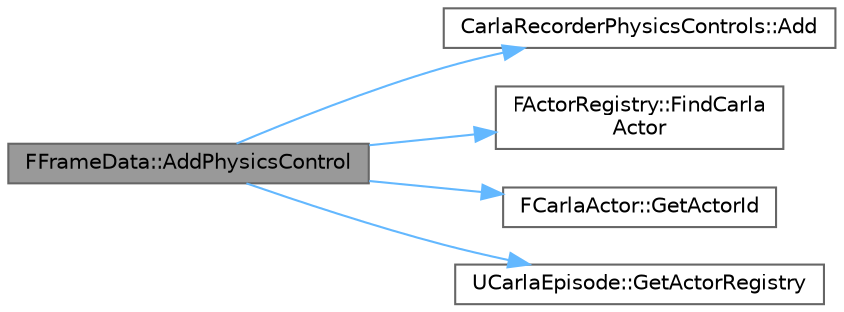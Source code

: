 digraph "FFrameData::AddPhysicsControl"
{
 // INTERACTIVE_SVG=YES
 // LATEX_PDF_SIZE
  bgcolor="transparent";
  edge [fontname=Helvetica,fontsize=10,labelfontname=Helvetica,labelfontsize=10];
  node [fontname=Helvetica,fontsize=10,shape=box,height=0.2,width=0.4];
  rankdir="LR";
  Node1 [id="Node000001",label="FFrameData::AddPhysicsControl",height=0.2,width=0.4,color="gray40", fillcolor="grey60", style="filled", fontcolor="black",tooltip=" "];
  Node1 -> Node2 [id="edge1_Node000001_Node000002",color="steelblue1",style="solid",tooltip=" "];
  Node2 [id="Node000002",label="CarlaRecorderPhysicsControls::Add",height=0.2,width=0.4,color="grey40", fillcolor="white", style="filled",URL="$dd/dd1/classCarlaRecorderPhysicsControls.html#a82746bb4c8ca4742aac3e90c85aa7ae2",tooltip=" "];
  Node1 -> Node3 [id="edge2_Node000001_Node000003",color="steelblue1",style="solid",tooltip=" "];
  Node3 [id="Node000003",label="FActorRegistry::FindCarla\lActor",height=0.2,width=0.4,color="grey40", fillcolor="white", style="filled",URL="$df/db5/classFActorRegistry.html#aad0e91aea1c0849ca9917af82d4ec0d1",tooltip=" "];
  Node1 -> Node4 [id="edge3_Node000001_Node000004",color="steelblue1",style="solid",tooltip=" "];
  Node4 [id="Node000004",label="FCarlaActor::GetActorId",height=0.2,width=0.4,color="grey40", fillcolor="white", style="filled",URL="$dc/dde/classFCarlaActor.html#aca3d1a4bfcb5e0ae1974b7206933d665",tooltip=" "];
  Node1 -> Node5 [id="edge4_Node000001_Node000005",color="steelblue1",style="solid",tooltip=" "];
  Node5 [id="Node000005",label="UCarlaEpisode::GetActorRegistry",height=0.2,width=0.4,color="grey40", fillcolor="white", style="filled",URL="$dc/d84/classUCarlaEpisode.html#acd82b87ea8d4e7d815922614e6e245ef",tooltip=" "];
}
